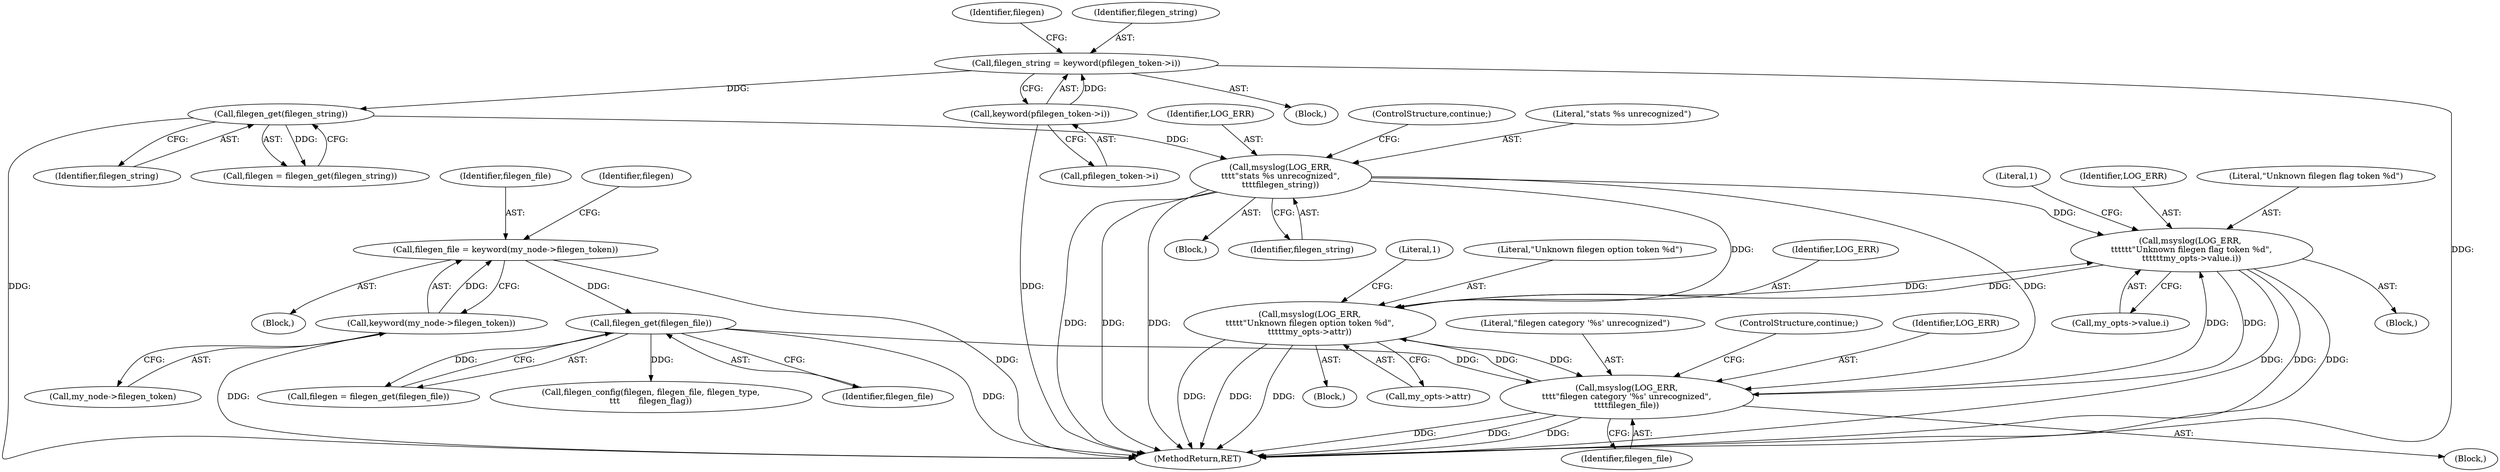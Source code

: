 digraph "0_ntp_52e977d79a0c4ace997e5c74af429844da2f27be@API" {
"1000336" [label="(Call,msyslog(LOG_ERR, \n\t\t\t\t\t\t\"Unknown filegen flag token %d\",\n\t\t\t\t\t\tmy_opts->value.i))"];
"1000348" [label="(Call,msyslog(LOG_ERR,\n\t\t\t\t\t\"Unknown filegen option token %d\",\n\t\t\t\t\tmy_opts->attr))"];
"1000157" [label="(Call,msyslog(LOG_ERR,\n\t\t\t\t\"stats %s unrecognized\",\n\t\t\t\tfilegen_string))"];
"1000150" [label="(Call,filegen_get(filegen_string))"];
"1000142" [label="(Call,filegen_string = keyword(pfilegen_token->i))"];
"1000144" [label="(Call,keyword(pfilegen_token->i))"];
"1000211" [label="(Call,msyslog(LOG_ERR,\n\t\t\t\t\"filegen category '%s' unrecognized\",\n\t\t\t\tfilegen_file))"];
"1000336" [label="(Call,msyslog(LOG_ERR, \n\t\t\t\t\t\t\"Unknown filegen flag token %d\",\n\t\t\t\t\t\tmy_opts->value.i))"];
"1000204" [label="(Call,filegen_get(filegen_file))"];
"1000196" [label="(Call,filegen_file = keyword(my_node->filegen_token))"];
"1000198" [label="(Call,keyword(my_node->filegen_token))"];
"1000210" [label="(Block,)"];
"1000249" [label="(Block,)"];
"1000345" [label="(Literal,1)"];
"1000361" [label="(MethodReturn,RET)"];
"1000197" [label="(Identifier,filegen_file)"];
"1000213" [label="(Literal,\"filegen category '%s' unrecognized\")"];
"1000337" [label="(Identifier,LOG_ERR)"];
"1000159" [label="(Literal,\"stats %s unrecognized\")"];
"1000141" [label="(Block,)"];
"1000149" [label="(Identifier,filegen)"];
"1000351" [label="(Call,my_opts->attr)"];
"1000160" [label="(Identifier,filegen_string)"];
"1000142" [label="(Call,filegen_string = keyword(pfilegen_token->i))"];
"1000204" [label="(Call,filegen_get(filegen_file))"];
"1000205" [label="(Identifier,filegen_file)"];
"1000336" [label="(Call,msyslog(LOG_ERR, \n\t\t\t\t\t\t\"Unknown filegen flag token %d\",\n\t\t\t\t\t\tmy_opts->value.i))"];
"1000202" [label="(Call,filegen = filegen_get(filegen_file))"];
"1000214" [label="(Identifier,filegen_file)"];
"1000158" [label="(Identifier,LOG_ERR)"];
"1000156" [label="(Block,)"];
"1000151" [label="(Identifier,filegen_string)"];
"1000348" [label="(Call,msyslog(LOG_ERR,\n\t\t\t\t\t\"Unknown filegen option token %d\",\n\t\t\t\t\tmy_opts->attr))"];
"1000199" [label="(Call,my_node->filegen_token)"];
"1000150" [label="(Call,filegen_get(filegen_string))"];
"1000203" [label="(Identifier,filegen)"];
"1000143" [label="(Identifier,filegen_string)"];
"1000339" [label="(Call,my_opts->value.i)"];
"1000145" [label="(Call,pfilegen_token->i)"];
"1000148" [label="(Call,filegen = filegen_get(filegen_string))"];
"1000211" [label="(Call,msyslog(LOG_ERR,\n\t\t\t\t\"filegen category '%s' unrecognized\",\n\t\t\t\tfilegen_file))"];
"1000215" [label="(ControlStructure,continue;)"];
"1000349" [label="(Identifier,LOG_ERR)"];
"1000196" [label="(Call,filegen_file = keyword(my_node->filegen_token))"];
"1000212" [label="(Identifier,LOG_ERR)"];
"1000314" [label="(Block,)"];
"1000356" [label="(Call,filegen_config(filegen, filegen_file, filegen_type,\n\t\t\t       filegen_flag))"];
"1000157" [label="(Call,msyslog(LOG_ERR,\n\t\t\t\t\"stats %s unrecognized\",\n\t\t\t\tfilegen_string))"];
"1000355" [label="(Literal,1)"];
"1000144" [label="(Call,keyword(pfilegen_token->i))"];
"1000338" [label="(Literal,\"Unknown filegen flag token %d\")"];
"1000195" [label="(Block,)"];
"1000198" [label="(Call,keyword(my_node->filegen_token))"];
"1000350" [label="(Literal,\"Unknown filegen option token %d\")"];
"1000161" [label="(ControlStructure,continue;)"];
"1000336" -> "1000314"  [label="AST: "];
"1000336" -> "1000339"  [label="CFG: "];
"1000337" -> "1000336"  [label="AST: "];
"1000338" -> "1000336"  [label="AST: "];
"1000339" -> "1000336"  [label="AST: "];
"1000345" -> "1000336"  [label="CFG: "];
"1000336" -> "1000361"  [label="DDG: "];
"1000336" -> "1000361"  [label="DDG: "];
"1000336" -> "1000361"  [label="DDG: "];
"1000336" -> "1000211"  [label="DDG: "];
"1000348" -> "1000336"  [label="DDG: "];
"1000157" -> "1000336"  [label="DDG: "];
"1000211" -> "1000336"  [label="DDG: "];
"1000336" -> "1000348"  [label="DDG: "];
"1000348" -> "1000249"  [label="AST: "];
"1000348" -> "1000351"  [label="CFG: "];
"1000349" -> "1000348"  [label="AST: "];
"1000350" -> "1000348"  [label="AST: "];
"1000351" -> "1000348"  [label="AST: "];
"1000355" -> "1000348"  [label="CFG: "];
"1000348" -> "1000361"  [label="DDG: "];
"1000348" -> "1000361"  [label="DDG: "];
"1000348" -> "1000361"  [label="DDG: "];
"1000348" -> "1000211"  [label="DDG: "];
"1000157" -> "1000348"  [label="DDG: "];
"1000211" -> "1000348"  [label="DDG: "];
"1000157" -> "1000156"  [label="AST: "];
"1000157" -> "1000160"  [label="CFG: "];
"1000158" -> "1000157"  [label="AST: "];
"1000159" -> "1000157"  [label="AST: "];
"1000160" -> "1000157"  [label="AST: "];
"1000161" -> "1000157"  [label="CFG: "];
"1000157" -> "1000361"  [label="DDG: "];
"1000157" -> "1000361"  [label="DDG: "];
"1000157" -> "1000361"  [label="DDG: "];
"1000150" -> "1000157"  [label="DDG: "];
"1000157" -> "1000211"  [label="DDG: "];
"1000150" -> "1000148"  [label="AST: "];
"1000150" -> "1000151"  [label="CFG: "];
"1000151" -> "1000150"  [label="AST: "];
"1000148" -> "1000150"  [label="CFG: "];
"1000150" -> "1000361"  [label="DDG: "];
"1000150" -> "1000148"  [label="DDG: "];
"1000142" -> "1000150"  [label="DDG: "];
"1000142" -> "1000141"  [label="AST: "];
"1000142" -> "1000144"  [label="CFG: "];
"1000143" -> "1000142"  [label="AST: "];
"1000144" -> "1000142"  [label="AST: "];
"1000149" -> "1000142"  [label="CFG: "];
"1000142" -> "1000361"  [label="DDG: "];
"1000144" -> "1000142"  [label="DDG: "];
"1000144" -> "1000145"  [label="CFG: "];
"1000145" -> "1000144"  [label="AST: "];
"1000144" -> "1000361"  [label="DDG: "];
"1000211" -> "1000210"  [label="AST: "];
"1000211" -> "1000214"  [label="CFG: "];
"1000212" -> "1000211"  [label="AST: "];
"1000213" -> "1000211"  [label="AST: "];
"1000214" -> "1000211"  [label="AST: "];
"1000215" -> "1000211"  [label="CFG: "];
"1000211" -> "1000361"  [label="DDG: "];
"1000211" -> "1000361"  [label="DDG: "];
"1000211" -> "1000361"  [label="DDG: "];
"1000204" -> "1000211"  [label="DDG: "];
"1000204" -> "1000202"  [label="AST: "];
"1000204" -> "1000205"  [label="CFG: "];
"1000205" -> "1000204"  [label="AST: "];
"1000202" -> "1000204"  [label="CFG: "];
"1000204" -> "1000361"  [label="DDG: "];
"1000204" -> "1000202"  [label="DDG: "];
"1000196" -> "1000204"  [label="DDG: "];
"1000204" -> "1000356"  [label="DDG: "];
"1000196" -> "1000195"  [label="AST: "];
"1000196" -> "1000198"  [label="CFG: "];
"1000197" -> "1000196"  [label="AST: "];
"1000198" -> "1000196"  [label="AST: "];
"1000203" -> "1000196"  [label="CFG: "];
"1000196" -> "1000361"  [label="DDG: "];
"1000198" -> "1000196"  [label="DDG: "];
"1000198" -> "1000199"  [label="CFG: "];
"1000199" -> "1000198"  [label="AST: "];
"1000198" -> "1000361"  [label="DDG: "];
}
